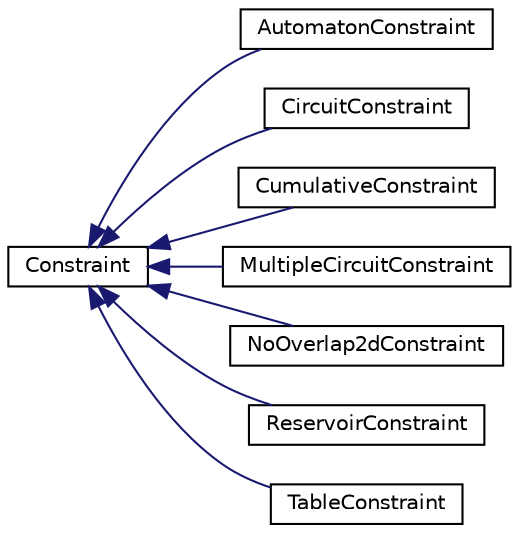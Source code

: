digraph "Graphical Class Hierarchy"
{
 // LATEX_PDF_SIZE
  edge [fontname="Helvetica",fontsize="10",labelfontname="Helvetica",labelfontsize="10"];
  node [fontname="Helvetica",fontsize="10",shape=record];
  rankdir="LR";
  Node0 [label="Constraint",height=0.2,width=0.4,color="black", fillcolor="white", style="filled",URL="$classGoogle_1_1OrTools_1_1Sat_1_1Constraint.html",tooltip=" "];
  Node0 -> Node1 [dir="back",color="midnightblue",fontsize="10",style="solid",fontname="Helvetica"];
  Node1 [label="AutomatonConstraint",height=0.2,width=0.4,color="black", fillcolor="white", style="filled",URL="$classGoogle_1_1OrTools_1_1Sat_1_1AutomatonConstraint.html",tooltip="Specialized automaton constraint."];
  Node0 -> Node2 [dir="back",color="midnightblue",fontsize="10",style="solid",fontname="Helvetica"];
  Node2 [label="CircuitConstraint",height=0.2,width=0.4,color="black", fillcolor="white", style="filled",URL="$classGoogle_1_1OrTools_1_1Sat_1_1CircuitConstraint.html",tooltip="Specialized circuit constraint."];
  Node0 -> Node3 [dir="back",color="midnightblue",fontsize="10",style="solid",fontname="Helvetica"];
  Node3 [label="CumulativeConstraint",height=0.2,width=0.4,color="black", fillcolor="white", style="filled",URL="$classGoogle_1_1OrTools_1_1Sat_1_1CumulativeConstraint.html",tooltip="Specialized cumulative constraint."];
  Node0 -> Node4 [dir="back",color="midnightblue",fontsize="10",style="solid",fontname="Helvetica"];
  Node4 [label="MultipleCircuitConstraint",height=0.2,width=0.4,color="black", fillcolor="white", style="filled",URL="$classGoogle_1_1OrTools_1_1Sat_1_1MultipleCircuitConstraint.html",tooltip="Specialized multiple circuit constraint."];
  Node0 -> Node5 [dir="back",color="midnightblue",fontsize="10",style="solid",fontname="Helvetica"];
  Node5 [label="NoOverlap2dConstraint",height=0.2,width=0.4,color="black", fillcolor="white", style="filled",URL="$classGoogle_1_1OrTools_1_1Sat_1_1NoOverlap2dConstraint.html",tooltip="Specialized NoOverlap2D constraint."];
  Node0 -> Node6 [dir="back",color="midnightblue",fontsize="10",style="solid",fontname="Helvetica"];
  Node6 [label="ReservoirConstraint",height=0.2,width=0.4,color="black", fillcolor="white", style="filled",URL="$classGoogle_1_1OrTools_1_1Sat_1_1ReservoirConstraint.html",tooltip="Specialized reservoir constraint."];
  Node0 -> Node7 [dir="back",color="midnightblue",fontsize="10",style="solid",fontname="Helvetica"];
  Node7 [label="TableConstraint",height=0.2,width=0.4,color="black", fillcolor="white", style="filled",URL="$classGoogle_1_1OrTools_1_1Sat_1_1TableConstraint.html",tooltip="Specialized assignment constraint."];
}
